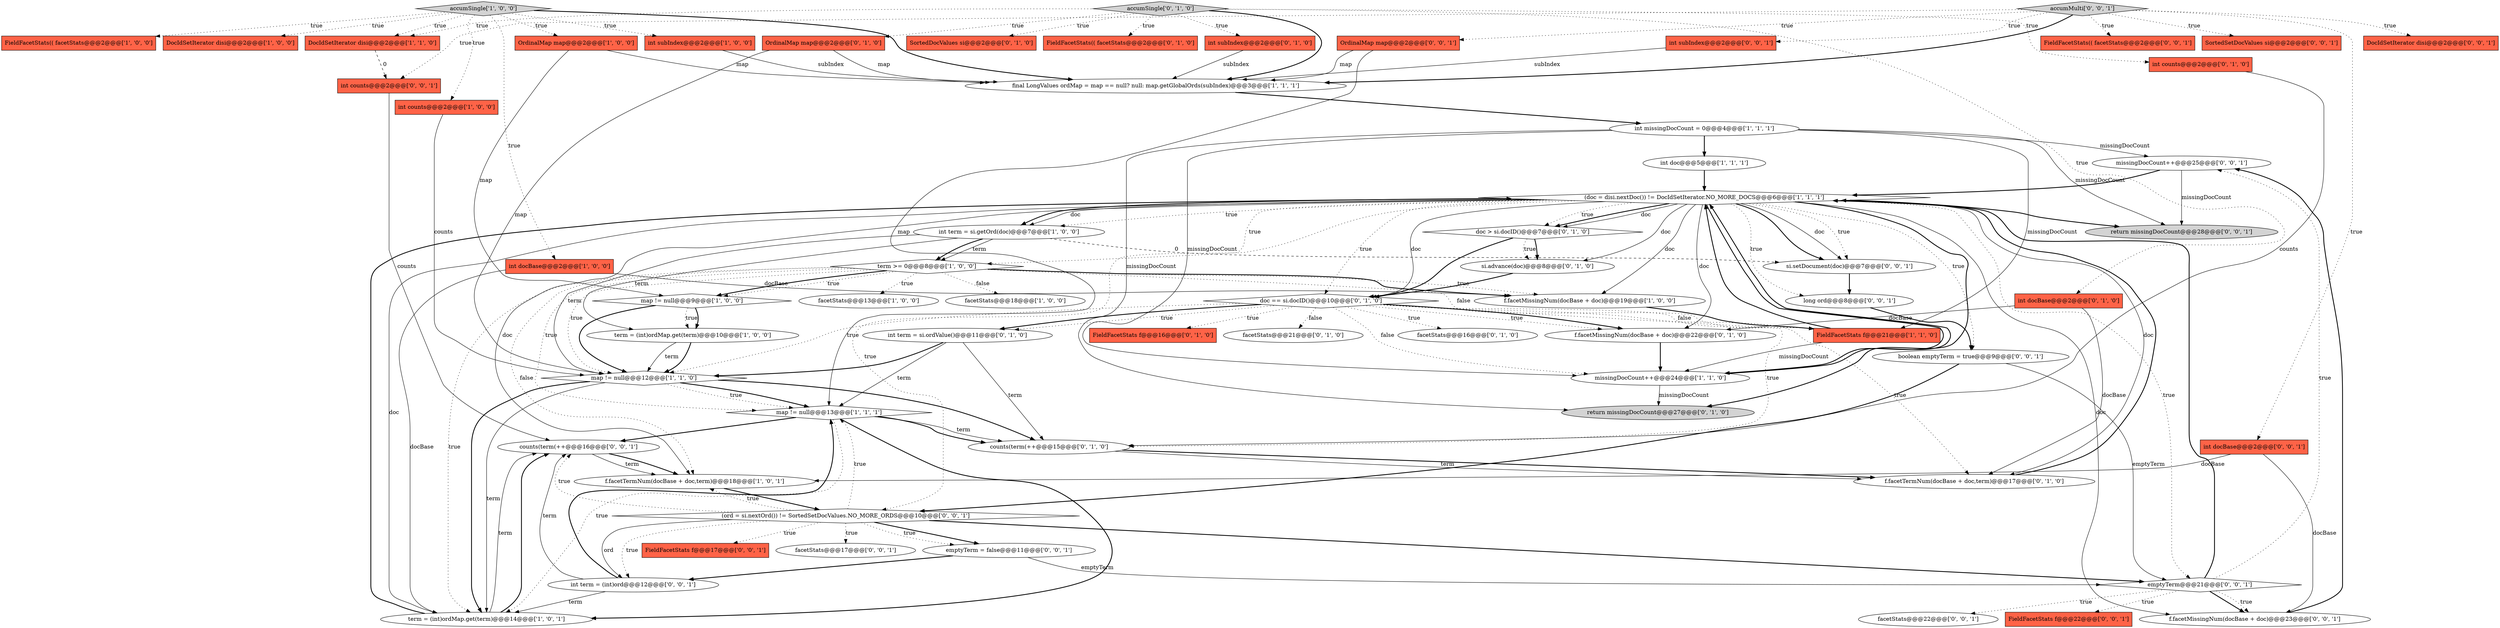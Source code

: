 digraph {
10 [style = filled, label = "FieldFacetStats(( facetStats@@@2@@@['1', '0', '0']", fillcolor = tomato, shape = box image = "AAA0AAABBB1BBB"];
46 [style = filled, label = "f.facetMissingNum(docBase + doc)@@@23@@@['0', '0', '1']", fillcolor = white, shape = ellipse image = "AAA0AAABBB3BBB"];
40 [style = filled, label = "si.advance(doc)@@@8@@@['0', '1', '0']", fillcolor = white, shape = ellipse image = "AAA0AAABBB2BBB"];
64 [style = filled, label = "missingDocCount++@@@25@@@['0', '0', '1']", fillcolor = white, shape = ellipse image = "AAA0AAABBB3BBB"];
14 [style = filled, label = "int subIndex@@@2@@@['1', '0', '0']", fillcolor = tomato, shape = box image = "AAA0AAABBB1BBB"];
22 [style = filled, label = "int doc@@@5@@@['1', '1', '1']", fillcolor = white, shape = ellipse image = "AAA0AAABBB1BBB"];
60 [style = filled, label = "facetStats@@@22@@@['0', '0', '1']", fillcolor = white, shape = ellipse image = "AAA0AAABBB3BBB"];
6 [style = filled, label = "DocIdSetIterator disi@@@2@@@['1', '0', '0']", fillcolor = tomato, shape = box image = "AAA0AAABBB1BBB"];
36 [style = filled, label = "int subIndex@@@2@@@['0', '1', '0']", fillcolor = tomato, shape = box image = "AAA0AAABBB2BBB"];
35 [style = filled, label = "FieldFacetStats f@@@16@@@['0', '1', '0']", fillcolor = tomato, shape = box image = "AAA0AAABBB2BBB"];
38 [style = filled, label = "doc == si.docID()@@@10@@@['0', '1', '0']", fillcolor = white, shape = diamond image = "AAA1AAABBB2BBB"];
25 [style = filled, label = "SortedDocValues si@@@2@@@['0', '1', '0']", fillcolor = tomato, shape = box image = "AAA0AAABBB2BBB"];
44 [style = filled, label = "int docBase@@@2@@@['0', '0', '1']", fillcolor = tomato, shape = box image = "AAA0AAABBB3BBB"];
48 [style = filled, label = "return missingDocCount@@@28@@@['0', '0', '1']", fillcolor = lightgray, shape = ellipse image = "AAA0AAABBB3BBB"];
50 [style = filled, label = "emptyTerm@@@21@@@['0', '0', '1']", fillcolor = white, shape = diamond image = "AAA0AAABBB3BBB"];
43 [style = filled, label = "counts(term(++@@@16@@@['0', '0', '1']", fillcolor = white, shape = ellipse image = "AAA0AAABBB3BBB"];
3 [style = filled, label = "term >= 0@@@8@@@['1', '0', '0']", fillcolor = white, shape = diamond image = "AAA0AAABBB1BBB"];
18 [style = filled, label = "missingDocCount++@@@24@@@['1', '1', '0']", fillcolor = white, shape = ellipse image = "AAA0AAABBB1BBB"];
9 [style = filled, label = "final LongValues ordMap = map == null? null: map.getGlobalOrds(subIndex)@@@3@@@['1', '1', '1']", fillcolor = white, shape = ellipse image = "AAA0AAABBB1BBB"];
49 [style = filled, label = "long ord@@@8@@@['0', '0', '1']", fillcolor = white, shape = ellipse image = "AAA0AAABBB3BBB"];
30 [style = filled, label = "facetStats@@@21@@@['0', '1', '0']", fillcolor = white, shape = ellipse image = "AAA0AAABBB2BBB"];
5 [style = filled, label = "f.facetTermNum(docBase + doc,term)@@@18@@@['1', '0', '1']", fillcolor = white, shape = ellipse image = "AAA0AAABBB1BBB"];
24 [style = filled, label = "map != null@@@13@@@['1', '1', '1']", fillcolor = white, shape = diamond image = "AAA0AAABBB1BBB"];
26 [style = filled, label = "f.facetTermNum(docBase + doc,term)@@@17@@@['0', '1', '0']", fillcolor = white, shape = ellipse image = "AAA0AAABBB2BBB"];
7 [style = filled, label = "(doc = disi.nextDoc()) != DocIdSetIterator.NO_MORE_DOCS@@@6@@@['1', '1', '1']", fillcolor = white, shape = diamond image = "AAA0AAABBB1BBB"];
58 [style = filled, label = "OrdinalMap map@@@2@@@['0', '0', '1']", fillcolor = tomato, shape = box image = "AAA0AAABBB3BBB"];
28 [style = filled, label = "OrdinalMap map@@@2@@@['0', '1', '0']", fillcolor = tomato, shape = box image = "AAA0AAABBB2BBB"];
45 [style = filled, label = "FieldFacetStats(( facetStats@@@2@@@['0', '0', '1']", fillcolor = tomato, shape = box image = "AAA0AAABBB3BBB"];
62 [style = filled, label = "SortedSetDocValues si@@@2@@@['0', '0', '1']", fillcolor = tomato, shape = box image = "AAA0AAABBB3BBB"];
8 [style = filled, label = "facetStats@@@13@@@['1', '0', '0']", fillcolor = white, shape = ellipse image = "AAA0AAABBB1BBB"];
63 [style = filled, label = "int counts@@@2@@@['0', '0', '1']", fillcolor = tomato, shape = box image = "AAA0AAABBB3BBB"];
11 [style = filled, label = "OrdinalMap map@@@2@@@['1', '0', '0']", fillcolor = tomato, shape = box image = "AAA0AAABBB1BBB"];
19 [style = filled, label = "term = (int)ordMap.get(term)@@@10@@@['1', '0', '0']", fillcolor = white, shape = ellipse image = "AAA0AAABBB1BBB"];
16 [style = filled, label = "map != null@@@12@@@['1', '1', '0']", fillcolor = white, shape = diamond image = "AAA0AAABBB1BBB"];
52 [style = filled, label = "emptyTerm = false@@@11@@@['0', '0', '1']", fillcolor = white, shape = ellipse image = "AAA0AAABBB3BBB"];
65 [style = filled, label = "si.setDocument(doc)@@@7@@@['0', '0', '1']", fillcolor = white, shape = ellipse image = "AAA0AAABBB3BBB"];
17 [style = filled, label = "accumSingle['1', '0', '0']", fillcolor = lightgray, shape = diamond image = "AAA0AAABBB1BBB"];
33 [style = filled, label = "facetStats@@@16@@@['0', '1', '0']", fillcolor = white, shape = ellipse image = "AAA0AAABBB2BBB"];
56 [style = filled, label = "int subIndex@@@2@@@['0', '0', '1']", fillcolor = tomato, shape = box image = "AAA0AAABBB3BBB"];
13 [style = filled, label = "int counts@@@2@@@['1', '0', '0']", fillcolor = tomato, shape = box image = "AAA0AAABBB1BBB"];
0 [style = filled, label = "facetStats@@@18@@@['1', '0', '0']", fillcolor = white, shape = ellipse image = "AAA0AAABBB1BBB"];
1 [style = filled, label = "FieldFacetStats f@@@21@@@['1', '1', '0']", fillcolor = tomato, shape = box image = "AAA0AAABBB1BBB"];
55 [style = filled, label = "accumMulti['0', '0', '1']", fillcolor = lightgray, shape = diamond image = "AAA0AAABBB3BBB"];
20 [style = filled, label = "int missingDocCount = 0@@@4@@@['1', '1', '1']", fillcolor = white, shape = ellipse image = "AAA0AAABBB1BBB"];
4 [style = filled, label = "term = (int)ordMap.get(term)@@@14@@@['1', '0', '1']", fillcolor = white, shape = ellipse image = "AAA0AAABBB1BBB"];
51 [style = filled, label = "facetStats@@@17@@@['0', '0', '1']", fillcolor = white, shape = ellipse image = "AAA0AAABBB3BBB"];
12 [style = filled, label = "int term = si.getOrd(doc)@@@7@@@['1', '0', '0']", fillcolor = white, shape = ellipse image = "AAA0AAABBB1BBB"];
27 [style = filled, label = "int term = si.ordValue()@@@11@@@['0', '1', '0']", fillcolor = white, shape = ellipse image = "AAA1AAABBB2BBB"];
31 [style = filled, label = "FieldFacetStats(( facetStats@@@2@@@['0', '1', '0']", fillcolor = tomato, shape = box image = "AAA0AAABBB2BBB"];
53 [style = filled, label = "DocIdSetIterator disi@@@2@@@['0', '0', '1']", fillcolor = tomato, shape = box image = "AAA0AAABBB3BBB"];
29 [style = filled, label = "f.facetMissingNum(docBase + doc)@@@22@@@['0', '1', '0']", fillcolor = white, shape = ellipse image = "AAA0AAABBB2BBB"];
41 [style = filled, label = "counts(term(++@@@15@@@['0', '1', '0']", fillcolor = white, shape = ellipse image = "AAA0AAABBB2BBB"];
61 [style = filled, label = "boolean emptyTerm = true@@@9@@@['0', '0', '1']", fillcolor = white, shape = ellipse image = "AAA0AAABBB3BBB"];
21 [style = filled, label = "DocIdSetIterator disi@@@2@@@['1', '1', '0']", fillcolor = tomato, shape = box image = "AAA0AAABBB1BBB"];
23 [style = filled, label = "f.facetMissingNum(docBase + doc)@@@19@@@['1', '0', '0']", fillcolor = white, shape = ellipse image = "AAA0AAABBB1BBB"];
37 [style = filled, label = "return missingDocCount@@@27@@@['0', '1', '0']", fillcolor = lightgray, shape = ellipse image = "AAA0AAABBB2BBB"];
54 [style = filled, label = "FieldFacetStats f@@@22@@@['0', '0', '1']", fillcolor = tomato, shape = box image = "AAA0AAABBB3BBB"];
39 [style = filled, label = "int counts@@@2@@@['0', '1', '0']", fillcolor = tomato, shape = box image = "AAA0AAABBB2BBB"];
42 [style = filled, label = "doc > si.docID()@@@7@@@['0', '1', '0']", fillcolor = white, shape = diamond image = "AAA0AAABBB2BBB"];
59 [style = filled, label = "(ord = si.nextOrd()) != SortedSetDocValues.NO_MORE_ORDS@@@10@@@['0', '0', '1']", fillcolor = white, shape = diamond image = "AAA0AAABBB3BBB"];
15 [style = filled, label = "int docBase@@@2@@@['1', '0', '0']", fillcolor = tomato, shape = box image = "AAA0AAABBB1BBB"];
32 [style = filled, label = "int docBase@@@2@@@['0', '1', '0']", fillcolor = tomato, shape = box image = "AAA0AAABBB2BBB"];
2 [style = filled, label = "map != null@@@9@@@['1', '0', '0']", fillcolor = white, shape = diamond image = "AAA0AAABBB1BBB"];
34 [style = filled, label = "accumSingle['0', '1', '0']", fillcolor = lightgray, shape = diamond image = "AAA0AAABBB2BBB"];
47 [style = filled, label = "FieldFacetStats f@@@17@@@['0', '0', '1']", fillcolor = tomato, shape = box image = "AAA0AAABBB3BBB"];
57 [style = filled, label = "int term = (int)ord@@@12@@@['0', '0', '1']", fillcolor = white, shape = ellipse image = "AAA0AAABBB3BBB"];
7->59 [style = dotted, label="true"];
11->2 [style = solid, label="map"];
7->42 [style = bold, label=""];
59->47 [style = dotted, label="true"];
50->54 [style = dotted, label="true"];
52->57 [style = bold, label=""];
7->38 [style = dotted, label="true"];
50->46 [style = bold, label=""];
59->57 [style = solid, label="ord"];
59->52 [style = bold, label=""];
38->1 [style = dotted, label="false"];
57->4 [style = solid, label="term"];
38->16 [style = dotted, label="true"];
59->52 [style = dotted, label="true"];
7->40 [style = solid, label="doc"];
3->23 [style = bold, label=""];
17->15 [style = dotted, label="true"];
20->1 [style = solid, label="missingDocCount"];
42->40 [style = dotted, label="true"];
12->3 [style = solid, label="term"];
7->37 [style = bold, label=""];
20->18 [style = solid, label="missingDocCount"];
34->28 [style = dotted, label="true"];
38->33 [style = dotted, label="true"];
15->23 [style = solid, label="docBase"];
38->27 [style = dotted, label="true"];
7->48 [style = bold, label=""];
57->24 [style = bold, label=""];
3->16 [style = dotted, label="true"];
2->19 [style = dotted, label="true"];
3->24 [style = dotted, label="true"];
24->4 [style = dotted, label="true"];
32->29 [style = solid, label="docBase"];
34->25 [style = dotted, label="true"];
16->4 [style = bold, label=""];
16->41 [style = bold, label=""];
7->61 [style = dotted, label="true"];
44->46 [style = solid, label="docBase"];
5->59 [style = bold, label=""];
61->50 [style = solid, label="emptyTerm"];
9->20 [style = bold, label=""];
17->13 [style = dotted, label="true"];
18->37 [style = solid, label="missingDocCount"];
38->26 [style = dotted, label="true"];
12->16 [style = solid, label="term"];
55->9 [style = bold, label=""];
34->39 [style = dotted, label="true"];
34->9 [style = bold, label=""];
27->41 [style = solid, label="term"];
7->4 [style = solid, label="doc"];
43->5 [style = solid, label="term"];
7->12 [style = bold, label=""];
42->40 [style = bold, label=""];
57->43 [style = solid, label="term"];
59->57 [style = dotted, label="true"];
17->9 [style = bold, label=""];
13->16 [style = solid, label="counts"];
1->18 [style = solid, label="missingDocCount"];
64->7 [style = bold, label=""];
61->59 [style = bold, label=""];
2->16 [style = bold, label=""];
17->11 [style = dotted, label="true"];
7->23 [style = solid, label="doc"];
17->21 [style = dotted, label="true"];
38->35 [style = dotted, label="true"];
50->46 [style = dotted, label="true"];
15->4 [style = solid, label="docBase"];
58->24 [style = solid, label="map"];
38->29 [style = dotted, label="true"];
38->18 [style = dotted, label="false"];
11->9 [style = solid, label="map"];
38->30 [style = dotted, label="false"];
17->14 [style = dotted, label="true"];
4->7 [style = bold, label=""];
19->16 [style = solid, label="term"];
7->50 [style = dotted, label="true"];
3->2 [style = bold, label=""];
7->5 [style = solid, label="doc"];
50->64 [style = dotted, label="true"];
28->9 [style = solid, label="map"];
7->18 [style = bold, label=""];
28->16 [style = solid, label="map"];
24->4 [style = bold, label=""];
20->22 [style = bold, label=""];
7->65 [style = bold, label=""];
55->63 [style = dotted, label="true"];
44->5 [style = solid, label="docBase"];
7->42 [style = solid, label="doc"];
7->12 [style = solid, label="doc"];
19->16 [style = bold, label=""];
2->19 [style = bold, label=""];
12->19 [style = solid, label="term"];
41->26 [style = bold, label=""];
24->41 [style = solid, label="term"];
41->26 [style = solid, label="term"];
55->45 [style = dotted, label="true"];
21->63 [style = dashed, label="0"];
17->10 [style = dotted, label="true"];
3->4 [style = dotted, label="true"];
12->3 [style = bold, label=""];
16->4 [style = solid, label="term"];
12->65 [style = dashed, label="0"];
7->38 [style = solid, label="doc"];
3->1 [style = dotted, label="false"];
7->26 [style = solid, label="doc"];
1->7 [style = bold, label=""];
29->18 [style = bold, label=""];
4->43 [style = solid, label="term"];
7->49 [style = dotted, label="true"];
7->65 [style = solid, label="doc"];
7->3 [style = dotted, label="true"];
7->42 [style = dotted, label="true"];
34->36 [style = dotted, label="true"];
18->7 [style = bold, label=""];
40->38 [style = bold, label=""];
7->29 [style = solid, label="doc"];
16->24 [style = bold, label=""];
58->9 [style = solid, label="map"];
27->24 [style = solid, label="term"];
43->5 [style = bold, label=""];
36->9 [style = solid, label="subIndex"];
55->44 [style = dotted, label="true"];
16->24 [style = dotted, label="true"];
55->56 [style = dotted, label="true"];
23->1 [style = bold, label=""];
59->43 [style = dotted, label="true"];
3->0 [style = dotted, label="false"];
55->62 [style = dotted, label="true"];
20->64 [style = solid, label="missingDocCount"];
59->50 [style = bold, label=""];
38->29 [style = bold, label=""];
7->12 [style = dotted, label="true"];
3->23 [style = dotted, label="true"];
3->8 [style = dotted, label="true"];
59->24 [style = dotted, label="true"];
59->51 [style = dotted, label="true"];
20->48 [style = solid, label="missingDocCount"];
42->38 [style = bold, label=""];
46->64 [style = bold, label=""];
7->46 [style = solid, label="doc"];
3->5 [style = dotted, label="false"];
32->26 [style = solid, label="docBase"];
38->41 [style = dotted, label="true"];
27->16 [style = bold, label=""];
55->58 [style = dotted, label="true"];
20->37 [style = solid, label="missingDocCount"];
50->60 [style = dotted, label="true"];
24->41 [style = bold, label=""];
34->32 [style = dotted, label="true"];
63->43 [style = solid, label="counts"];
7->65 [style = dotted, label="true"];
39->41 [style = solid, label="counts"];
22->7 [style = bold, label=""];
3->2 [style = dotted, label="true"];
52->50 [style = solid, label="emptyTerm"];
34->31 [style = dotted, label="true"];
64->48 [style = solid, label="missingDocCount"];
17->6 [style = dotted, label="true"];
24->43 [style = bold, label=""];
26->7 [style = bold, label=""];
4->43 [style = bold, label=""];
14->9 [style = solid, label="subIndex"];
65->49 [style = bold, label=""];
56->9 [style = solid, label="subIndex"];
34->21 [style = dotted, label="true"];
59->5 [style = dotted, label="true"];
38->27 [style = bold, label=""];
49->61 [style = bold, label=""];
55->53 [style = dotted, label="true"];
50->7 [style = bold, label=""];
}
